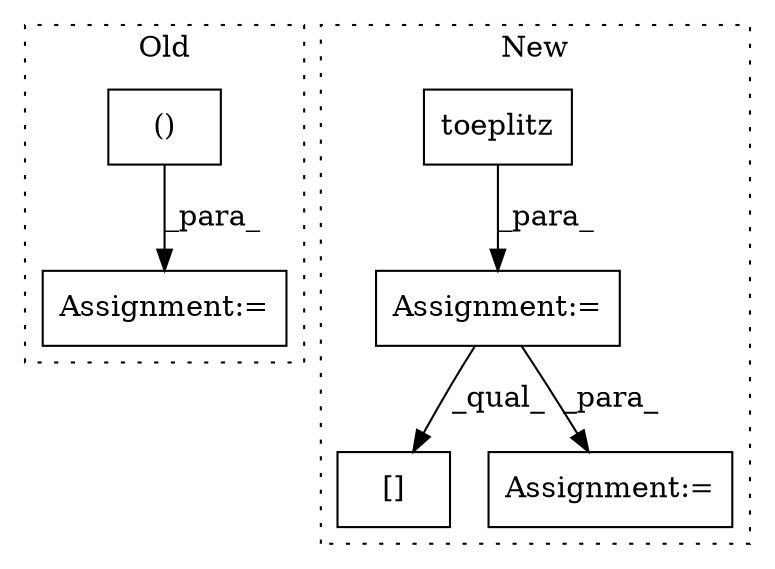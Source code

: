 digraph G {
subgraph cluster0 {
1 [label="()" a="106" s="297" l="17" shape="box"];
5 [label="Assignment:=" a="7" s="259" l="1" shape="box"];
label = "Old";
style="dotted";
}
subgraph cluster1 {
2 [label="toeplitz" a="32" s="209,234" l="9,1" shape="box"];
3 [label="[]" a="2" s="380,393" l="12,1" shape="box"];
4 [label="Assignment:=" a="7" s="359" l="1" shape="box"];
6 [label="Assignment:=" a="7" s="202" l="1" shape="box"];
label = "New";
style="dotted";
}
1 -> 5 [label="_para_"];
2 -> 6 [label="_para_"];
6 -> 3 [label="_qual_"];
6 -> 4 [label="_para_"];
}